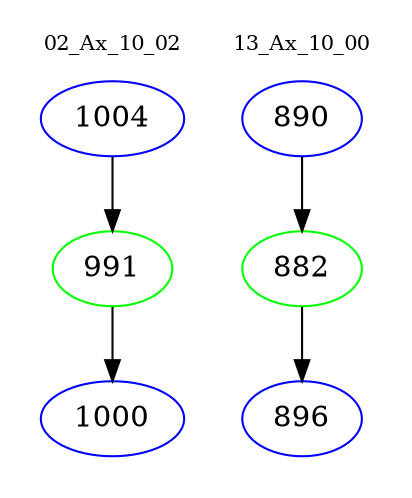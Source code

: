 digraph{
subgraph cluster_0 {
color = white
label = "02_Ax_10_02";
fontsize=10;
T0_1004 [label="1004", color="blue"]
T0_1004 -> T0_991 [color="black"]
T0_991 [label="991", color="green"]
T0_991 -> T0_1000 [color="black"]
T0_1000 [label="1000", color="blue"]
}
subgraph cluster_1 {
color = white
label = "13_Ax_10_00";
fontsize=10;
T1_890 [label="890", color="blue"]
T1_890 -> T1_882 [color="black"]
T1_882 [label="882", color="green"]
T1_882 -> T1_896 [color="black"]
T1_896 [label="896", color="blue"]
}
}
